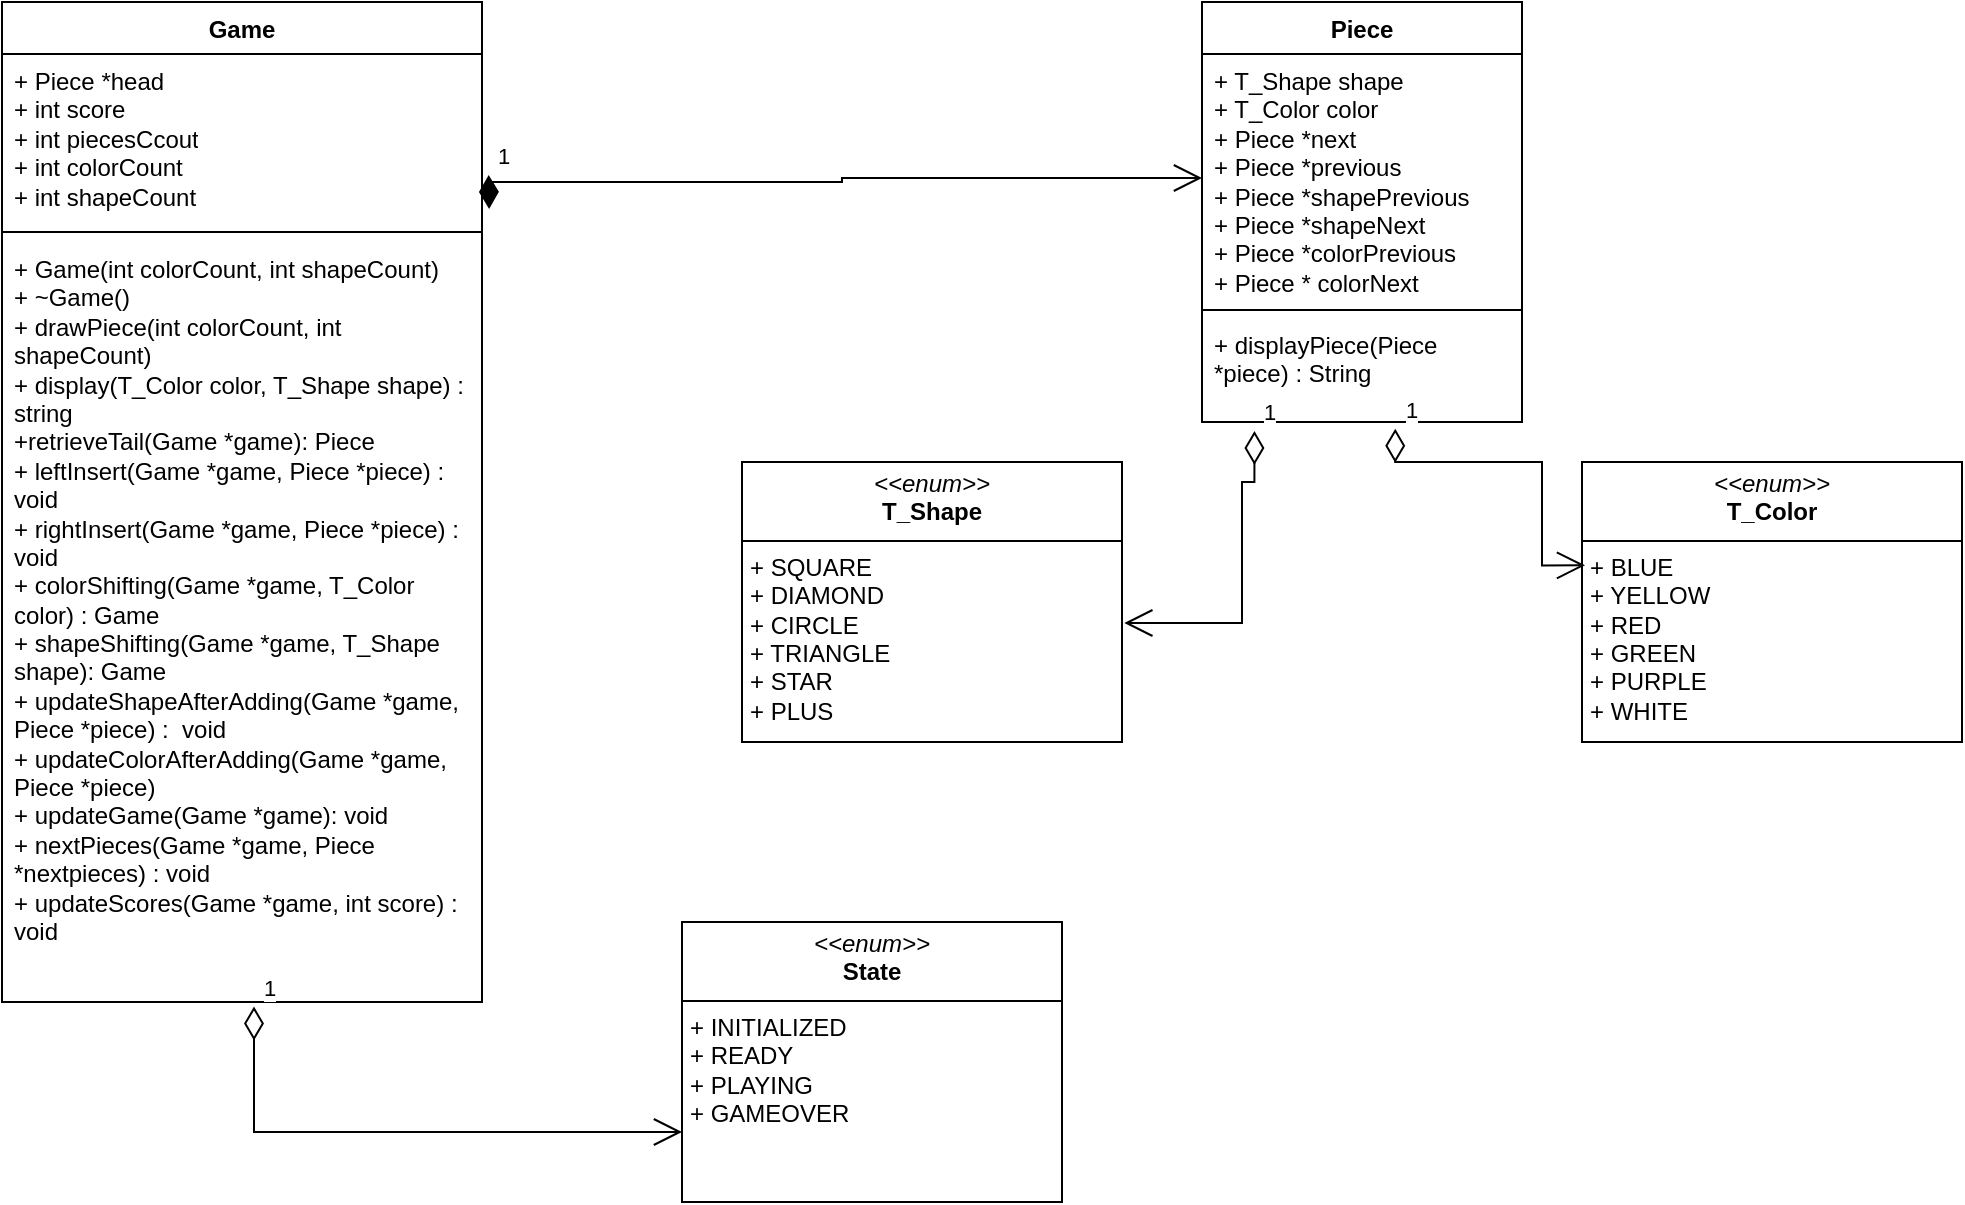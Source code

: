 <mxfile version="24.1.0" type="device">
  <diagram id="C5RBs43oDa-KdzZeNtuy" name="Page-1">
    <mxGraphModel dx="1877" dy="541" grid="1" gridSize="10" guides="1" tooltips="1" connect="1" arrows="1" fold="1" page="1" pageScale="1" pageWidth="827" pageHeight="1169" math="0" shadow="0">
      <root>
        <mxCell id="WIyWlLk6GJQsqaUBKTNV-0" />
        <mxCell id="WIyWlLk6GJQsqaUBKTNV-1" parent="WIyWlLk6GJQsqaUBKTNV-0" />
        <mxCell id="upUPp55tjNcccuo3-tN_-0" value="&lt;p style=&quot;margin:0px;margin-top:4px;text-align:center;&quot;&gt;&lt;i&gt;&amp;lt;&amp;lt;enum&amp;gt;&amp;gt;&lt;/i&gt;&lt;br&gt;&lt;b&gt;T_Color&lt;/b&gt;&lt;/p&gt;&lt;hr size=&quot;1&quot; style=&quot;border-style:solid;&quot;&gt;&lt;p style=&quot;margin:0px;margin-left:4px;&quot;&gt;+ BLUE&lt;br&gt;&lt;/p&gt;&lt;p style=&quot;margin:0px;margin-left:4px;&quot;&gt;+ YELLOW&lt;/p&gt;&lt;p style=&quot;margin:0px;margin-left:4px;&quot;&gt;+ RED&lt;/p&gt;&lt;p style=&quot;margin:0px;margin-left:4px;&quot;&gt;+ GREEN&lt;/p&gt;&lt;p style=&quot;margin:0px;margin-left:4px;&quot;&gt;+ PURPLE&lt;/p&gt;&lt;p style=&quot;margin:0px;margin-left:4px;&quot;&gt;+ WHITE&lt;/p&gt;" style="verticalAlign=top;align=left;overflow=fill;html=1;whiteSpace=wrap;" parent="WIyWlLk6GJQsqaUBKTNV-1" vertex="1">
          <mxGeometry x="580" y="230" width="190" height="140" as="geometry" />
        </mxCell>
        <mxCell id="upUPp55tjNcccuo3-tN_-1" value="&lt;p style=&quot;margin:0px;margin-top:4px;text-align:center;&quot;&gt;&lt;i&gt;&amp;lt;&amp;lt;enum&amp;gt;&amp;gt;&lt;/i&gt;&lt;br&gt;&lt;b&gt;T_Shape&lt;/b&gt;&lt;/p&gt;&lt;hr size=&quot;1&quot; style=&quot;border-style:solid;&quot;&gt;&lt;p style=&quot;margin:0px;margin-left:4px;&quot;&gt;+ SQUARE&lt;/p&gt;&lt;p style=&quot;margin:0px;margin-left:4px;&quot;&gt;+ DIAMOND&lt;/p&gt;&lt;p style=&quot;margin:0px;margin-left:4px;&quot;&gt;+ CIRCLE&lt;/p&gt;&lt;p style=&quot;margin:0px;margin-left:4px;&quot;&gt;+ TRIANGLE&lt;/p&gt;&lt;p style=&quot;margin:0px;margin-left:4px;&quot;&gt;+ STAR&lt;/p&gt;&lt;p style=&quot;margin:0px;margin-left:4px;&quot;&gt;+ PLUS&lt;/p&gt;" style="verticalAlign=top;align=left;overflow=fill;html=1;whiteSpace=wrap;" parent="WIyWlLk6GJQsqaUBKTNV-1" vertex="1">
          <mxGeometry x="160" y="230" width="190" height="140" as="geometry" />
        </mxCell>
        <mxCell id="upUPp55tjNcccuo3-tN_-14" value="Game" style="swimlane;fontStyle=1;align=center;verticalAlign=top;childLayout=stackLayout;horizontal=1;startSize=26;horizontalStack=0;resizeParent=1;resizeParentMax=0;resizeLast=0;collapsible=1;marginBottom=0;whiteSpace=wrap;html=1;" parent="WIyWlLk6GJQsqaUBKTNV-1" vertex="1">
          <mxGeometry x="-210" width="240" height="500" as="geometry" />
        </mxCell>
        <mxCell id="upUPp55tjNcccuo3-tN_-15" value="+ Piece *head&lt;div&gt;+ int score&lt;/div&gt;&lt;div&gt;+ int piecesCcout&lt;/div&gt;&lt;div&gt;+ int colorCount&lt;/div&gt;&lt;div&gt;+ int shapeCount&lt;/div&gt;" style="text;strokeColor=none;fillColor=none;align=left;verticalAlign=top;spacingLeft=4;spacingRight=4;overflow=hidden;rotatable=0;points=[[0,0.5],[1,0.5]];portConstraint=eastwest;whiteSpace=wrap;html=1;" parent="upUPp55tjNcccuo3-tN_-14" vertex="1">
          <mxGeometry y="26" width="240" height="84" as="geometry" />
        </mxCell>
        <mxCell id="upUPp55tjNcccuo3-tN_-16" value="" style="line;strokeWidth=1;fillColor=none;align=left;verticalAlign=middle;spacingTop=-1;spacingLeft=3;spacingRight=3;rotatable=0;labelPosition=right;points=[];portConstraint=eastwest;strokeColor=inherit;" parent="upUPp55tjNcccuo3-tN_-14" vertex="1">
          <mxGeometry y="110" width="240" height="10" as="geometry" />
        </mxCell>
        <mxCell id="upUPp55tjNcccuo3-tN_-17" value="+ Game(int colorCount, int shapeCount)&lt;div&gt;+ ~Game()&lt;/div&gt;&lt;div&gt;+ drawPiece(int colorCount, int shapeCount)&lt;/div&gt;&lt;div&gt;+ display(T_Color color, T_Shape shape) : string&lt;/div&gt;&lt;div&gt;+retrieveTail(Game *game): Piece&lt;/div&gt;&lt;div&gt;+ leftInsert(Game *game, Piece *piece) : void&lt;/div&gt;&lt;div&gt;+ rightInsert(Game *game, Piece *piece) : void&lt;/div&gt;&lt;div&gt;+ colorShifting(Game *game, T_Color color) : Game&lt;/div&gt;&lt;div&gt;+ shapeShifting(Game *game, T_Shape shape): Game&lt;/div&gt;&lt;div&gt;+ updateShapeAfterAdding(Game *game, Piece *piece) :&amp;nbsp; void&lt;/div&gt;&lt;div&gt;+ updateColorAfterAdding(Game *game, Piece *piece)&lt;/div&gt;&lt;div&gt;+ updateGame(Game *game): void&lt;/div&gt;&lt;div&gt;+ nextPieces(Game *game, Piece *nextpieces) : void&lt;/div&gt;&lt;div&gt;+ updateScores(Game *game, int score) : void&lt;/div&gt;" style="text;strokeColor=none;fillColor=none;align=left;verticalAlign=top;spacingLeft=4;spacingRight=4;overflow=hidden;rotatable=0;points=[[0,0.5],[1,0.5]];portConstraint=eastwest;whiteSpace=wrap;html=1;" parent="upUPp55tjNcccuo3-tN_-14" vertex="1">
          <mxGeometry y="120" width="240" height="380" as="geometry" />
        </mxCell>
        <mxCell id="upUPp55tjNcccuo3-tN_-19" value="Piece" style="swimlane;fontStyle=1;align=center;verticalAlign=top;childLayout=stackLayout;horizontal=1;startSize=26;horizontalStack=0;resizeParent=1;resizeParentMax=0;resizeLast=0;collapsible=1;marginBottom=0;whiteSpace=wrap;html=1;" parent="WIyWlLk6GJQsqaUBKTNV-1" vertex="1">
          <mxGeometry x="390" width="160" height="210" as="geometry" />
        </mxCell>
        <mxCell id="upUPp55tjNcccuo3-tN_-20" value="+ T_Shape shape&lt;div&gt;+ T_Color color&lt;/div&gt;&lt;div&gt;+ Piece *next&lt;/div&gt;&lt;div&gt;+ Piece *previous&lt;/div&gt;&lt;div&gt;+ Piece *shapePrevious&lt;/div&gt;&lt;div&gt;+ Piece *shapeNext&lt;/div&gt;&lt;div&gt;+ Piece *colorPrevious&lt;/div&gt;&lt;div&gt;+ Piece * colorNext&lt;/div&gt;&lt;div&gt;&amp;nbsp;&lt;/div&gt;" style="text;strokeColor=none;fillColor=none;align=left;verticalAlign=top;spacingLeft=4;spacingRight=4;overflow=hidden;rotatable=0;points=[[0,0.5],[1,0.5]];portConstraint=eastwest;whiteSpace=wrap;html=1;" parent="upUPp55tjNcccuo3-tN_-19" vertex="1">
          <mxGeometry y="26" width="160" height="124" as="geometry" />
        </mxCell>
        <mxCell id="upUPp55tjNcccuo3-tN_-21" value="" style="line;strokeWidth=1;fillColor=none;align=left;verticalAlign=middle;spacingTop=-1;spacingLeft=3;spacingRight=3;rotatable=0;labelPosition=right;points=[];portConstraint=eastwest;strokeColor=inherit;" parent="upUPp55tjNcccuo3-tN_-19" vertex="1">
          <mxGeometry y="150" width="160" height="8" as="geometry" />
        </mxCell>
        <mxCell id="upUPp55tjNcccuo3-tN_-22" value="+ displayPiece(Piece *piece) : String" style="text;strokeColor=none;fillColor=none;align=left;verticalAlign=top;spacingLeft=4;spacingRight=4;overflow=hidden;rotatable=0;points=[[0,0.5],[1,0.5]];portConstraint=eastwest;whiteSpace=wrap;html=1;" parent="upUPp55tjNcccuo3-tN_-19" vertex="1">
          <mxGeometry y="158" width="160" height="52" as="geometry" />
        </mxCell>
        <mxCell id="upUPp55tjNcccuo3-tN_-23" value="&lt;p style=&quot;margin:0px;margin-top:4px;text-align:center;&quot;&gt;&lt;i&gt;&amp;lt;&amp;lt;enum&amp;gt;&amp;gt;&lt;/i&gt;&lt;br&gt;&lt;b&gt;State&lt;/b&gt;&lt;/p&gt;&lt;hr size=&quot;1&quot; style=&quot;border-style:solid;&quot;&gt;&lt;p style=&quot;margin:0px;margin-left:4px;&quot;&gt;+ INITIALIZED&lt;/p&gt;&lt;p style=&quot;margin:0px;margin-left:4px;&quot;&gt;+ READY&amp;nbsp;&lt;/p&gt;&lt;p style=&quot;margin:0px;margin-left:4px;&quot;&gt;+ PLAYING&lt;/p&gt;&lt;p style=&quot;margin:0px;margin-left:4px;&quot;&gt;+ GAMEOVER&lt;/p&gt;" style="verticalAlign=top;align=left;overflow=fill;html=1;whiteSpace=wrap;" parent="WIyWlLk6GJQsqaUBKTNV-1" vertex="1">
          <mxGeometry x="130" y="460" width="190" height="140" as="geometry" />
        </mxCell>
        <mxCell id="upUPp55tjNcccuo3-tN_-30" value="1" style="endArrow=open;html=1;endSize=12;startArrow=diamondThin;startSize=14;startFill=0;edgeStyle=orthogonalEdgeStyle;align=left;verticalAlign=bottom;rounded=0;entryX=0.008;entryY=0.369;entryDx=0;entryDy=0;entryPerimeter=0;exitX=0.604;exitY=1.065;exitDx=0;exitDy=0;exitPerimeter=0;" parent="WIyWlLk6GJQsqaUBKTNV-1" source="upUPp55tjNcccuo3-tN_-22" target="upUPp55tjNcccuo3-tN_-0" edge="1">
          <mxGeometry x="-1" y="3" relative="1" as="geometry">
            <mxPoint x="370" y="280" as="sourcePoint" />
            <mxPoint x="530" y="280" as="targetPoint" />
            <Array as="points">
              <mxPoint x="487" y="230" />
              <mxPoint x="560" y="230" />
              <mxPoint x="560" y="282" />
            </Array>
          </mxGeometry>
        </mxCell>
        <mxCell id="upUPp55tjNcccuo3-tN_-31" value="1" style="endArrow=open;html=1;endSize=12;startArrow=diamondThin;startSize=14;startFill=0;edgeStyle=orthogonalEdgeStyle;align=left;verticalAlign=bottom;rounded=0;exitX=0.164;exitY=1.086;exitDx=0;exitDy=0;exitPerimeter=0;entryX=1.006;entryY=0.575;entryDx=0;entryDy=0;entryPerimeter=0;" parent="WIyWlLk6GJQsqaUBKTNV-1" source="upUPp55tjNcccuo3-tN_-22" target="upUPp55tjNcccuo3-tN_-1" edge="1">
          <mxGeometry x="-1" y="3" relative="1" as="geometry">
            <mxPoint x="370" y="280" as="sourcePoint" />
            <mxPoint x="530" y="280" as="targetPoint" />
            <Array as="points">
              <mxPoint x="416" y="240" />
              <mxPoint x="410" y="240" />
              <mxPoint x="410" y="310" />
            </Array>
          </mxGeometry>
        </mxCell>
        <mxCell id="upUPp55tjNcccuo3-tN_-32" value="1" style="endArrow=open;html=1;endSize=12;startArrow=diamondThin;startSize=14;startFill=1;edgeStyle=orthogonalEdgeStyle;align=left;verticalAlign=bottom;rounded=0;exitX=1.014;exitY=0.72;exitDx=0;exitDy=0;exitPerimeter=0;" parent="WIyWlLk6GJQsqaUBKTNV-1" source="upUPp55tjNcccuo3-tN_-15" target="upUPp55tjNcccuo3-tN_-20" edge="1">
          <mxGeometry x="-1" y="3" relative="1" as="geometry">
            <mxPoint x="150" y="90" as="sourcePoint" />
            <mxPoint x="310" y="90" as="targetPoint" />
            <Array as="points">
              <mxPoint x="33" y="90" />
              <mxPoint x="210" y="90" />
              <mxPoint x="210" y="88" />
            </Array>
          </mxGeometry>
        </mxCell>
        <mxCell id="upUPp55tjNcccuo3-tN_-33" value="1" style="endArrow=open;html=1;endSize=12;startArrow=diamondThin;startSize=14;startFill=0;edgeStyle=orthogonalEdgeStyle;align=left;verticalAlign=bottom;rounded=0;exitX=0.525;exitY=1.006;exitDx=0;exitDy=0;exitPerimeter=0;entryX=0;entryY=0.75;entryDx=0;entryDy=0;" parent="WIyWlLk6GJQsqaUBKTNV-1" source="upUPp55tjNcccuo3-tN_-17" target="upUPp55tjNcccuo3-tN_-23" edge="1">
          <mxGeometry x="-1" y="3" relative="1" as="geometry">
            <mxPoint x="-80" y="560" as="sourcePoint" />
            <mxPoint x="80" y="560" as="targetPoint" />
            <Array as="points">
              <mxPoint x="-84" y="565" />
            </Array>
          </mxGeometry>
        </mxCell>
      </root>
    </mxGraphModel>
  </diagram>
</mxfile>
